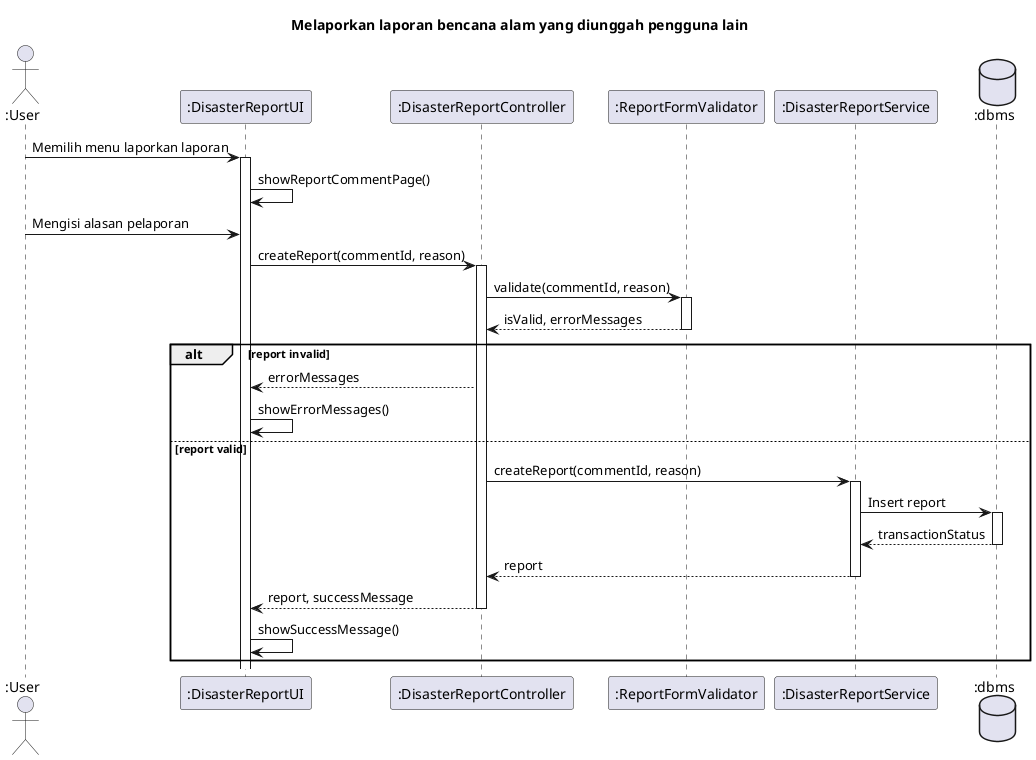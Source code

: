 @startuml SD-MAP-021 - Melaporkan laporan bencana alam yang diunggah pengguna lain

title Melaporkan laporan bencana alam yang diunggah pengguna lain

actor ":User" as user
participant ":DisasterReportUI" as view
participant ":DisasterReportController" as controller
participant ":ReportFormValidator" as validator
participant ":DisasterReportService" as service
database ":dbms" as db

user -> view ++: Memilih menu laporkan laporan
view -> view : showReportCommentPage()

user -> view : Mengisi alasan pelaporan 
view -> controller ++: createReport(commentId, reason)
  controller -> validator ++: validate(commentId, reason)
    return isValid, errorMessages

  alt report invalid
    controller --> view: errorMessages
    view -> view: showErrorMessages()
  else report valid
    controller -> service ++: createReport(commentId, reason)
      service -> db ++: Insert report
        return transactionStatus
      return report 
    return report, successMessage

    view -> view: showSuccessMessage()
  end